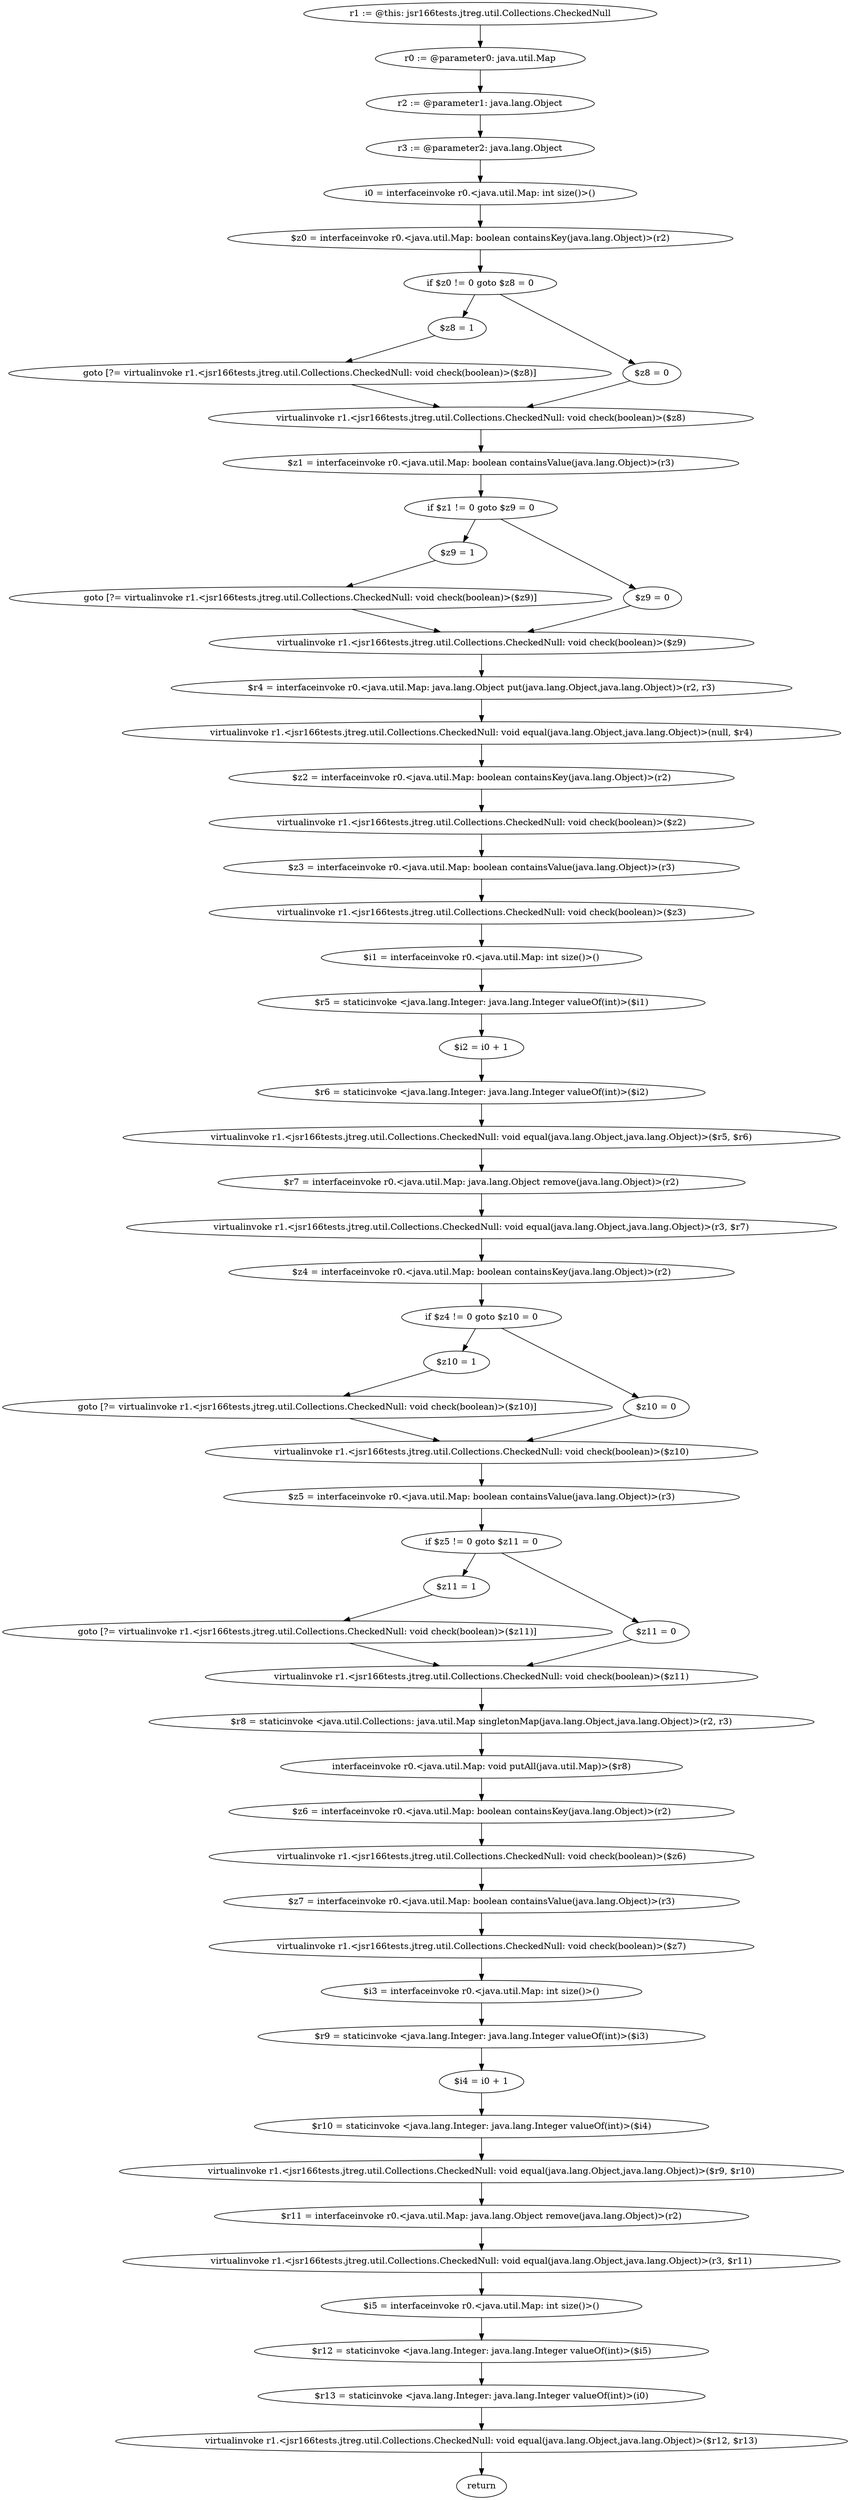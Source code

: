 digraph "unitGraph" {
    "r1 := @this: jsr166tests.jtreg.util.Collections.CheckedNull"
    "r0 := @parameter0: java.util.Map"
    "r2 := @parameter1: java.lang.Object"
    "r3 := @parameter2: java.lang.Object"
    "i0 = interfaceinvoke r0.<java.util.Map: int size()>()"
    "$z0 = interfaceinvoke r0.<java.util.Map: boolean containsKey(java.lang.Object)>(r2)"
    "if $z0 != 0 goto $z8 = 0"
    "$z8 = 1"
    "goto [?= virtualinvoke r1.<jsr166tests.jtreg.util.Collections.CheckedNull: void check(boolean)>($z8)]"
    "$z8 = 0"
    "virtualinvoke r1.<jsr166tests.jtreg.util.Collections.CheckedNull: void check(boolean)>($z8)"
    "$z1 = interfaceinvoke r0.<java.util.Map: boolean containsValue(java.lang.Object)>(r3)"
    "if $z1 != 0 goto $z9 = 0"
    "$z9 = 1"
    "goto [?= virtualinvoke r1.<jsr166tests.jtreg.util.Collections.CheckedNull: void check(boolean)>($z9)]"
    "$z9 = 0"
    "virtualinvoke r1.<jsr166tests.jtreg.util.Collections.CheckedNull: void check(boolean)>($z9)"
    "$r4 = interfaceinvoke r0.<java.util.Map: java.lang.Object put(java.lang.Object,java.lang.Object)>(r2, r3)"
    "virtualinvoke r1.<jsr166tests.jtreg.util.Collections.CheckedNull: void equal(java.lang.Object,java.lang.Object)>(null, $r4)"
    "$z2 = interfaceinvoke r0.<java.util.Map: boolean containsKey(java.lang.Object)>(r2)"
    "virtualinvoke r1.<jsr166tests.jtreg.util.Collections.CheckedNull: void check(boolean)>($z2)"
    "$z3 = interfaceinvoke r0.<java.util.Map: boolean containsValue(java.lang.Object)>(r3)"
    "virtualinvoke r1.<jsr166tests.jtreg.util.Collections.CheckedNull: void check(boolean)>($z3)"
    "$i1 = interfaceinvoke r0.<java.util.Map: int size()>()"
    "$r5 = staticinvoke <java.lang.Integer: java.lang.Integer valueOf(int)>($i1)"
    "$i2 = i0 + 1"
    "$r6 = staticinvoke <java.lang.Integer: java.lang.Integer valueOf(int)>($i2)"
    "virtualinvoke r1.<jsr166tests.jtreg.util.Collections.CheckedNull: void equal(java.lang.Object,java.lang.Object)>($r5, $r6)"
    "$r7 = interfaceinvoke r0.<java.util.Map: java.lang.Object remove(java.lang.Object)>(r2)"
    "virtualinvoke r1.<jsr166tests.jtreg.util.Collections.CheckedNull: void equal(java.lang.Object,java.lang.Object)>(r3, $r7)"
    "$z4 = interfaceinvoke r0.<java.util.Map: boolean containsKey(java.lang.Object)>(r2)"
    "if $z4 != 0 goto $z10 = 0"
    "$z10 = 1"
    "goto [?= virtualinvoke r1.<jsr166tests.jtreg.util.Collections.CheckedNull: void check(boolean)>($z10)]"
    "$z10 = 0"
    "virtualinvoke r1.<jsr166tests.jtreg.util.Collections.CheckedNull: void check(boolean)>($z10)"
    "$z5 = interfaceinvoke r0.<java.util.Map: boolean containsValue(java.lang.Object)>(r3)"
    "if $z5 != 0 goto $z11 = 0"
    "$z11 = 1"
    "goto [?= virtualinvoke r1.<jsr166tests.jtreg.util.Collections.CheckedNull: void check(boolean)>($z11)]"
    "$z11 = 0"
    "virtualinvoke r1.<jsr166tests.jtreg.util.Collections.CheckedNull: void check(boolean)>($z11)"
    "$r8 = staticinvoke <java.util.Collections: java.util.Map singletonMap(java.lang.Object,java.lang.Object)>(r2, r3)"
    "interfaceinvoke r0.<java.util.Map: void putAll(java.util.Map)>($r8)"
    "$z6 = interfaceinvoke r0.<java.util.Map: boolean containsKey(java.lang.Object)>(r2)"
    "virtualinvoke r1.<jsr166tests.jtreg.util.Collections.CheckedNull: void check(boolean)>($z6)"
    "$z7 = interfaceinvoke r0.<java.util.Map: boolean containsValue(java.lang.Object)>(r3)"
    "virtualinvoke r1.<jsr166tests.jtreg.util.Collections.CheckedNull: void check(boolean)>($z7)"
    "$i3 = interfaceinvoke r0.<java.util.Map: int size()>()"
    "$r9 = staticinvoke <java.lang.Integer: java.lang.Integer valueOf(int)>($i3)"
    "$i4 = i0 + 1"
    "$r10 = staticinvoke <java.lang.Integer: java.lang.Integer valueOf(int)>($i4)"
    "virtualinvoke r1.<jsr166tests.jtreg.util.Collections.CheckedNull: void equal(java.lang.Object,java.lang.Object)>($r9, $r10)"
    "$r11 = interfaceinvoke r0.<java.util.Map: java.lang.Object remove(java.lang.Object)>(r2)"
    "virtualinvoke r1.<jsr166tests.jtreg.util.Collections.CheckedNull: void equal(java.lang.Object,java.lang.Object)>(r3, $r11)"
    "$i5 = interfaceinvoke r0.<java.util.Map: int size()>()"
    "$r12 = staticinvoke <java.lang.Integer: java.lang.Integer valueOf(int)>($i5)"
    "$r13 = staticinvoke <java.lang.Integer: java.lang.Integer valueOf(int)>(i0)"
    "virtualinvoke r1.<jsr166tests.jtreg.util.Collections.CheckedNull: void equal(java.lang.Object,java.lang.Object)>($r12, $r13)"
    "return"
    "r1 := @this: jsr166tests.jtreg.util.Collections.CheckedNull"->"r0 := @parameter0: java.util.Map";
    "r0 := @parameter0: java.util.Map"->"r2 := @parameter1: java.lang.Object";
    "r2 := @parameter1: java.lang.Object"->"r3 := @parameter2: java.lang.Object";
    "r3 := @parameter2: java.lang.Object"->"i0 = interfaceinvoke r0.<java.util.Map: int size()>()";
    "i0 = interfaceinvoke r0.<java.util.Map: int size()>()"->"$z0 = interfaceinvoke r0.<java.util.Map: boolean containsKey(java.lang.Object)>(r2)";
    "$z0 = interfaceinvoke r0.<java.util.Map: boolean containsKey(java.lang.Object)>(r2)"->"if $z0 != 0 goto $z8 = 0";
    "if $z0 != 0 goto $z8 = 0"->"$z8 = 1";
    "if $z0 != 0 goto $z8 = 0"->"$z8 = 0";
    "$z8 = 1"->"goto [?= virtualinvoke r1.<jsr166tests.jtreg.util.Collections.CheckedNull: void check(boolean)>($z8)]";
    "goto [?= virtualinvoke r1.<jsr166tests.jtreg.util.Collections.CheckedNull: void check(boolean)>($z8)]"->"virtualinvoke r1.<jsr166tests.jtreg.util.Collections.CheckedNull: void check(boolean)>($z8)";
    "$z8 = 0"->"virtualinvoke r1.<jsr166tests.jtreg.util.Collections.CheckedNull: void check(boolean)>($z8)";
    "virtualinvoke r1.<jsr166tests.jtreg.util.Collections.CheckedNull: void check(boolean)>($z8)"->"$z1 = interfaceinvoke r0.<java.util.Map: boolean containsValue(java.lang.Object)>(r3)";
    "$z1 = interfaceinvoke r0.<java.util.Map: boolean containsValue(java.lang.Object)>(r3)"->"if $z1 != 0 goto $z9 = 0";
    "if $z1 != 0 goto $z9 = 0"->"$z9 = 1";
    "if $z1 != 0 goto $z9 = 0"->"$z9 = 0";
    "$z9 = 1"->"goto [?= virtualinvoke r1.<jsr166tests.jtreg.util.Collections.CheckedNull: void check(boolean)>($z9)]";
    "goto [?= virtualinvoke r1.<jsr166tests.jtreg.util.Collections.CheckedNull: void check(boolean)>($z9)]"->"virtualinvoke r1.<jsr166tests.jtreg.util.Collections.CheckedNull: void check(boolean)>($z9)";
    "$z9 = 0"->"virtualinvoke r1.<jsr166tests.jtreg.util.Collections.CheckedNull: void check(boolean)>($z9)";
    "virtualinvoke r1.<jsr166tests.jtreg.util.Collections.CheckedNull: void check(boolean)>($z9)"->"$r4 = interfaceinvoke r0.<java.util.Map: java.lang.Object put(java.lang.Object,java.lang.Object)>(r2, r3)";
    "$r4 = interfaceinvoke r0.<java.util.Map: java.lang.Object put(java.lang.Object,java.lang.Object)>(r2, r3)"->"virtualinvoke r1.<jsr166tests.jtreg.util.Collections.CheckedNull: void equal(java.lang.Object,java.lang.Object)>(null, $r4)";
    "virtualinvoke r1.<jsr166tests.jtreg.util.Collections.CheckedNull: void equal(java.lang.Object,java.lang.Object)>(null, $r4)"->"$z2 = interfaceinvoke r0.<java.util.Map: boolean containsKey(java.lang.Object)>(r2)";
    "$z2 = interfaceinvoke r0.<java.util.Map: boolean containsKey(java.lang.Object)>(r2)"->"virtualinvoke r1.<jsr166tests.jtreg.util.Collections.CheckedNull: void check(boolean)>($z2)";
    "virtualinvoke r1.<jsr166tests.jtreg.util.Collections.CheckedNull: void check(boolean)>($z2)"->"$z3 = interfaceinvoke r0.<java.util.Map: boolean containsValue(java.lang.Object)>(r3)";
    "$z3 = interfaceinvoke r0.<java.util.Map: boolean containsValue(java.lang.Object)>(r3)"->"virtualinvoke r1.<jsr166tests.jtreg.util.Collections.CheckedNull: void check(boolean)>($z3)";
    "virtualinvoke r1.<jsr166tests.jtreg.util.Collections.CheckedNull: void check(boolean)>($z3)"->"$i1 = interfaceinvoke r0.<java.util.Map: int size()>()";
    "$i1 = interfaceinvoke r0.<java.util.Map: int size()>()"->"$r5 = staticinvoke <java.lang.Integer: java.lang.Integer valueOf(int)>($i1)";
    "$r5 = staticinvoke <java.lang.Integer: java.lang.Integer valueOf(int)>($i1)"->"$i2 = i0 + 1";
    "$i2 = i0 + 1"->"$r6 = staticinvoke <java.lang.Integer: java.lang.Integer valueOf(int)>($i2)";
    "$r6 = staticinvoke <java.lang.Integer: java.lang.Integer valueOf(int)>($i2)"->"virtualinvoke r1.<jsr166tests.jtreg.util.Collections.CheckedNull: void equal(java.lang.Object,java.lang.Object)>($r5, $r6)";
    "virtualinvoke r1.<jsr166tests.jtreg.util.Collections.CheckedNull: void equal(java.lang.Object,java.lang.Object)>($r5, $r6)"->"$r7 = interfaceinvoke r0.<java.util.Map: java.lang.Object remove(java.lang.Object)>(r2)";
    "$r7 = interfaceinvoke r0.<java.util.Map: java.lang.Object remove(java.lang.Object)>(r2)"->"virtualinvoke r1.<jsr166tests.jtreg.util.Collections.CheckedNull: void equal(java.lang.Object,java.lang.Object)>(r3, $r7)";
    "virtualinvoke r1.<jsr166tests.jtreg.util.Collections.CheckedNull: void equal(java.lang.Object,java.lang.Object)>(r3, $r7)"->"$z4 = interfaceinvoke r0.<java.util.Map: boolean containsKey(java.lang.Object)>(r2)";
    "$z4 = interfaceinvoke r0.<java.util.Map: boolean containsKey(java.lang.Object)>(r2)"->"if $z4 != 0 goto $z10 = 0";
    "if $z4 != 0 goto $z10 = 0"->"$z10 = 1";
    "if $z4 != 0 goto $z10 = 0"->"$z10 = 0";
    "$z10 = 1"->"goto [?= virtualinvoke r1.<jsr166tests.jtreg.util.Collections.CheckedNull: void check(boolean)>($z10)]";
    "goto [?= virtualinvoke r1.<jsr166tests.jtreg.util.Collections.CheckedNull: void check(boolean)>($z10)]"->"virtualinvoke r1.<jsr166tests.jtreg.util.Collections.CheckedNull: void check(boolean)>($z10)";
    "$z10 = 0"->"virtualinvoke r1.<jsr166tests.jtreg.util.Collections.CheckedNull: void check(boolean)>($z10)";
    "virtualinvoke r1.<jsr166tests.jtreg.util.Collections.CheckedNull: void check(boolean)>($z10)"->"$z5 = interfaceinvoke r0.<java.util.Map: boolean containsValue(java.lang.Object)>(r3)";
    "$z5 = interfaceinvoke r0.<java.util.Map: boolean containsValue(java.lang.Object)>(r3)"->"if $z5 != 0 goto $z11 = 0";
    "if $z5 != 0 goto $z11 = 0"->"$z11 = 1";
    "if $z5 != 0 goto $z11 = 0"->"$z11 = 0";
    "$z11 = 1"->"goto [?= virtualinvoke r1.<jsr166tests.jtreg.util.Collections.CheckedNull: void check(boolean)>($z11)]";
    "goto [?= virtualinvoke r1.<jsr166tests.jtreg.util.Collections.CheckedNull: void check(boolean)>($z11)]"->"virtualinvoke r1.<jsr166tests.jtreg.util.Collections.CheckedNull: void check(boolean)>($z11)";
    "$z11 = 0"->"virtualinvoke r1.<jsr166tests.jtreg.util.Collections.CheckedNull: void check(boolean)>($z11)";
    "virtualinvoke r1.<jsr166tests.jtreg.util.Collections.CheckedNull: void check(boolean)>($z11)"->"$r8 = staticinvoke <java.util.Collections: java.util.Map singletonMap(java.lang.Object,java.lang.Object)>(r2, r3)";
    "$r8 = staticinvoke <java.util.Collections: java.util.Map singletonMap(java.lang.Object,java.lang.Object)>(r2, r3)"->"interfaceinvoke r0.<java.util.Map: void putAll(java.util.Map)>($r8)";
    "interfaceinvoke r0.<java.util.Map: void putAll(java.util.Map)>($r8)"->"$z6 = interfaceinvoke r0.<java.util.Map: boolean containsKey(java.lang.Object)>(r2)";
    "$z6 = interfaceinvoke r0.<java.util.Map: boolean containsKey(java.lang.Object)>(r2)"->"virtualinvoke r1.<jsr166tests.jtreg.util.Collections.CheckedNull: void check(boolean)>($z6)";
    "virtualinvoke r1.<jsr166tests.jtreg.util.Collections.CheckedNull: void check(boolean)>($z6)"->"$z7 = interfaceinvoke r0.<java.util.Map: boolean containsValue(java.lang.Object)>(r3)";
    "$z7 = interfaceinvoke r0.<java.util.Map: boolean containsValue(java.lang.Object)>(r3)"->"virtualinvoke r1.<jsr166tests.jtreg.util.Collections.CheckedNull: void check(boolean)>($z7)";
    "virtualinvoke r1.<jsr166tests.jtreg.util.Collections.CheckedNull: void check(boolean)>($z7)"->"$i3 = interfaceinvoke r0.<java.util.Map: int size()>()";
    "$i3 = interfaceinvoke r0.<java.util.Map: int size()>()"->"$r9 = staticinvoke <java.lang.Integer: java.lang.Integer valueOf(int)>($i3)";
    "$r9 = staticinvoke <java.lang.Integer: java.lang.Integer valueOf(int)>($i3)"->"$i4 = i0 + 1";
    "$i4 = i0 + 1"->"$r10 = staticinvoke <java.lang.Integer: java.lang.Integer valueOf(int)>($i4)";
    "$r10 = staticinvoke <java.lang.Integer: java.lang.Integer valueOf(int)>($i4)"->"virtualinvoke r1.<jsr166tests.jtreg.util.Collections.CheckedNull: void equal(java.lang.Object,java.lang.Object)>($r9, $r10)";
    "virtualinvoke r1.<jsr166tests.jtreg.util.Collections.CheckedNull: void equal(java.lang.Object,java.lang.Object)>($r9, $r10)"->"$r11 = interfaceinvoke r0.<java.util.Map: java.lang.Object remove(java.lang.Object)>(r2)";
    "$r11 = interfaceinvoke r0.<java.util.Map: java.lang.Object remove(java.lang.Object)>(r2)"->"virtualinvoke r1.<jsr166tests.jtreg.util.Collections.CheckedNull: void equal(java.lang.Object,java.lang.Object)>(r3, $r11)";
    "virtualinvoke r1.<jsr166tests.jtreg.util.Collections.CheckedNull: void equal(java.lang.Object,java.lang.Object)>(r3, $r11)"->"$i5 = interfaceinvoke r0.<java.util.Map: int size()>()";
    "$i5 = interfaceinvoke r0.<java.util.Map: int size()>()"->"$r12 = staticinvoke <java.lang.Integer: java.lang.Integer valueOf(int)>($i5)";
    "$r12 = staticinvoke <java.lang.Integer: java.lang.Integer valueOf(int)>($i5)"->"$r13 = staticinvoke <java.lang.Integer: java.lang.Integer valueOf(int)>(i0)";
    "$r13 = staticinvoke <java.lang.Integer: java.lang.Integer valueOf(int)>(i0)"->"virtualinvoke r1.<jsr166tests.jtreg.util.Collections.CheckedNull: void equal(java.lang.Object,java.lang.Object)>($r12, $r13)";
    "virtualinvoke r1.<jsr166tests.jtreg.util.Collections.CheckedNull: void equal(java.lang.Object,java.lang.Object)>($r12, $r13)"->"return";
}
